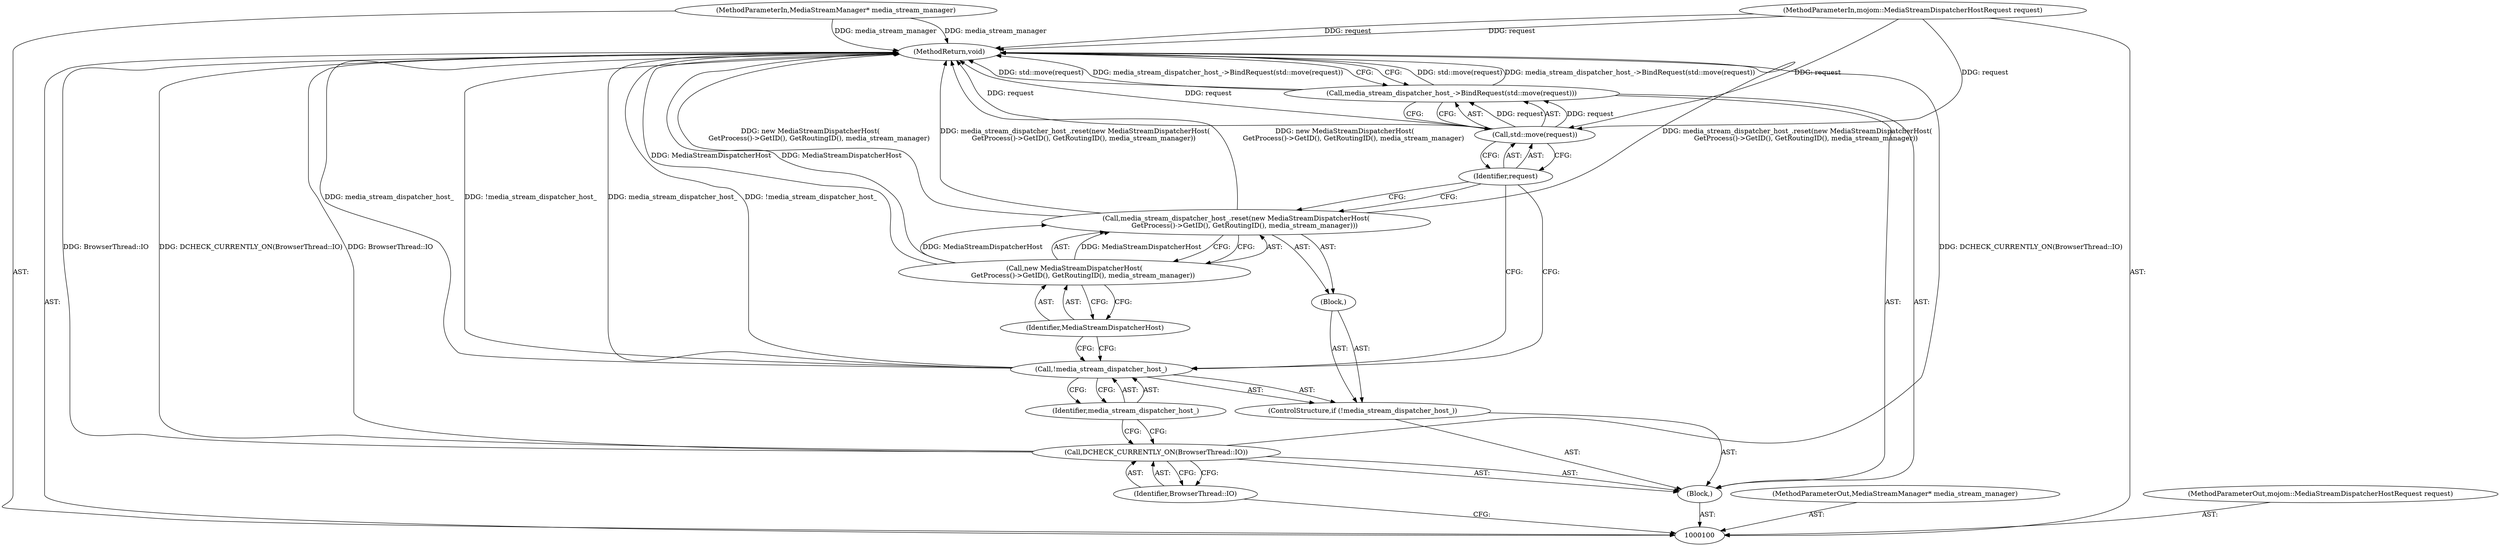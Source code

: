 digraph "1_Chrome_971548cdca2d4c0a6fedd3db0c94372c2a27eac3" {
"1000116" [label="(MethodReturn,void)"];
"1000101" [label="(MethodParameterIn,MediaStreamManager* media_stream_manager)"];
"1000146" [label="(MethodParameterOut,MediaStreamManager* media_stream_manager)"];
"1000102" [label="(MethodParameterIn,mojom::MediaStreamDispatcherHostRequest request)"];
"1000147" [label="(MethodParameterOut,mojom::MediaStreamDispatcherHostRequest request)"];
"1000103" [label="(Block,)"];
"1000104" [label="(Call,DCHECK_CURRENTLY_ON(BrowserThread::IO))"];
"1000105" [label="(Identifier,BrowserThread::IO)"];
"1000106" [label="(ControlStructure,if (!media_stream_dispatcher_host_))"];
"1000109" [label="(Block,)"];
"1000107" [label="(Call,!media_stream_dispatcher_host_)"];
"1000108" [label="(Identifier,media_stream_dispatcher_host_)"];
"1000110" [label="(Call,media_stream_dispatcher_host_.reset(new MediaStreamDispatcherHost(\n        GetProcess()->GetID(), GetRoutingID(), media_stream_manager)))"];
"1000111" [label="(Call,new MediaStreamDispatcherHost(\n        GetProcess()->GetID(), GetRoutingID(), media_stream_manager))"];
"1000112" [label="(Identifier,MediaStreamDispatcherHost)"];
"1000113" [label="(Call,media_stream_dispatcher_host_->BindRequest(std::move(request)))"];
"1000114" [label="(Call,std::move(request))"];
"1000115" [label="(Identifier,request)"];
"1000116" -> "1000100"  [label="AST: "];
"1000116" -> "1000113"  [label="CFG: "];
"1000107" -> "1000116"  [label="DDG: media_stream_dispatcher_host_"];
"1000107" -> "1000116"  [label="DDG: !media_stream_dispatcher_host_"];
"1000104" -> "1000116"  [label="DDG: DCHECK_CURRENTLY_ON(BrowserThread::IO)"];
"1000104" -> "1000116"  [label="DDG: BrowserThread::IO"];
"1000113" -> "1000116"  [label="DDG: std::move(request)"];
"1000113" -> "1000116"  [label="DDG: media_stream_dispatcher_host_->BindRequest(std::move(request))"];
"1000114" -> "1000116"  [label="DDG: request"];
"1000110" -> "1000116"  [label="DDG: new MediaStreamDispatcherHost(\n        GetProcess()->GetID(), GetRoutingID(), media_stream_manager)"];
"1000110" -> "1000116"  [label="DDG: media_stream_dispatcher_host_.reset(new MediaStreamDispatcherHost(\n        GetProcess()->GetID(), GetRoutingID(), media_stream_manager))"];
"1000102" -> "1000116"  [label="DDG: request"];
"1000111" -> "1000116"  [label="DDG: MediaStreamDispatcherHost"];
"1000101" -> "1000116"  [label="DDG: media_stream_manager"];
"1000101" -> "1000100"  [label="AST: "];
"1000101" -> "1000116"  [label="DDG: media_stream_manager"];
"1000146" -> "1000100"  [label="AST: "];
"1000102" -> "1000100"  [label="AST: "];
"1000102" -> "1000116"  [label="DDG: request"];
"1000102" -> "1000114"  [label="DDG: request"];
"1000147" -> "1000100"  [label="AST: "];
"1000103" -> "1000100"  [label="AST: "];
"1000104" -> "1000103"  [label="AST: "];
"1000106" -> "1000103"  [label="AST: "];
"1000113" -> "1000103"  [label="AST: "];
"1000104" -> "1000103"  [label="AST: "];
"1000104" -> "1000105"  [label="CFG: "];
"1000105" -> "1000104"  [label="AST: "];
"1000108" -> "1000104"  [label="CFG: "];
"1000104" -> "1000116"  [label="DDG: DCHECK_CURRENTLY_ON(BrowserThread::IO)"];
"1000104" -> "1000116"  [label="DDG: BrowserThread::IO"];
"1000105" -> "1000104"  [label="AST: "];
"1000105" -> "1000100"  [label="CFG: "];
"1000104" -> "1000105"  [label="CFG: "];
"1000106" -> "1000103"  [label="AST: "];
"1000107" -> "1000106"  [label="AST: "];
"1000109" -> "1000106"  [label="AST: "];
"1000109" -> "1000106"  [label="AST: "];
"1000110" -> "1000109"  [label="AST: "];
"1000107" -> "1000106"  [label="AST: "];
"1000107" -> "1000108"  [label="CFG: "];
"1000108" -> "1000107"  [label="AST: "];
"1000112" -> "1000107"  [label="CFG: "];
"1000115" -> "1000107"  [label="CFG: "];
"1000107" -> "1000116"  [label="DDG: media_stream_dispatcher_host_"];
"1000107" -> "1000116"  [label="DDG: !media_stream_dispatcher_host_"];
"1000108" -> "1000107"  [label="AST: "];
"1000108" -> "1000104"  [label="CFG: "];
"1000107" -> "1000108"  [label="CFG: "];
"1000110" -> "1000109"  [label="AST: "];
"1000110" -> "1000111"  [label="CFG: "];
"1000111" -> "1000110"  [label="AST: "];
"1000115" -> "1000110"  [label="CFG: "];
"1000110" -> "1000116"  [label="DDG: new MediaStreamDispatcherHost(\n        GetProcess()->GetID(), GetRoutingID(), media_stream_manager)"];
"1000110" -> "1000116"  [label="DDG: media_stream_dispatcher_host_.reset(new MediaStreamDispatcherHost(\n        GetProcess()->GetID(), GetRoutingID(), media_stream_manager))"];
"1000111" -> "1000110"  [label="DDG: MediaStreamDispatcherHost"];
"1000111" -> "1000110"  [label="AST: "];
"1000111" -> "1000112"  [label="CFG: "];
"1000112" -> "1000111"  [label="AST: "];
"1000110" -> "1000111"  [label="CFG: "];
"1000111" -> "1000116"  [label="DDG: MediaStreamDispatcherHost"];
"1000111" -> "1000110"  [label="DDG: MediaStreamDispatcherHost"];
"1000112" -> "1000111"  [label="AST: "];
"1000112" -> "1000107"  [label="CFG: "];
"1000111" -> "1000112"  [label="CFG: "];
"1000113" -> "1000103"  [label="AST: "];
"1000113" -> "1000114"  [label="CFG: "];
"1000114" -> "1000113"  [label="AST: "];
"1000116" -> "1000113"  [label="CFG: "];
"1000113" -> "1000116"  [label="DDG: std::move(request)"];
"1000113" -> "1000116"  [label="DDG: media_stream_dispatcher_host_->BindRequest(std::move(request))"];
"1000114" -> "1000113"  [label="DDG: request"];
"1000114" -> "1000113"  [label="AST: "];
"1000114" -> "1000115"  [label="CFG: "];
"1000115" -> "1000114"  [label="AST: "];
"1000113" -> "1000114"  [label="CFG: "];
"1000114" -> "1000116"  [label="DDG: request"];
"1000114" -> "1000113"  [label="DDG: request"];
"1000102" -> "1000114"  [label="DDG: request"];
"1000115" -> "1000114"  [label="AST: "];
"1000115" -> "1000110"  [label="CFG: "];
"1000115" -> "1000107"  [label="CFG: "];
"1000114" -> "1000115"  [label="CFG: "];
}
